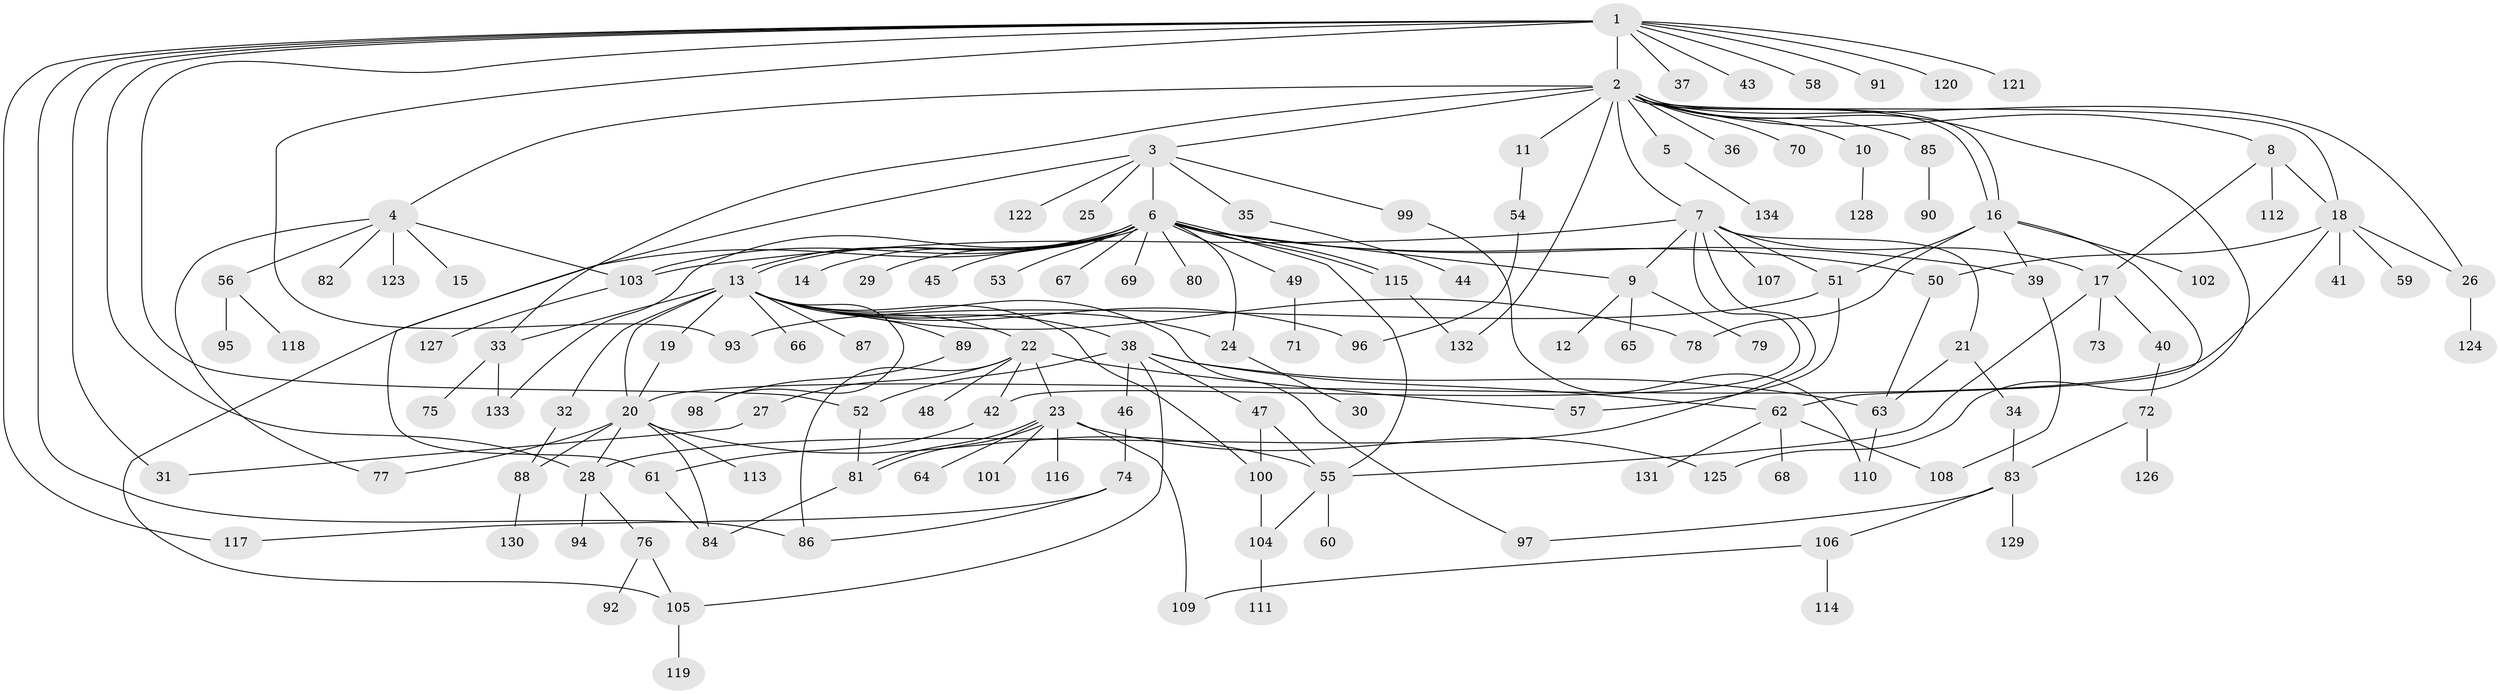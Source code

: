 // Generated by graph-tools (version 1.1) at 2025/11/02/27/25 16:11:12]
// undirected, 134 vertices, 187 edges
graph export_dot {
graph [start="1"]
  node [color=gray90,style=filled];
  1;
  2;
  3;
  4;
  5;
  6;
  7;
  8;
  9;
  10;
  11;
  12;
  13;
  14;
  15;
  16;
  17;
  18;
  19;
  20;
  21;
  22;
  23;
  24;
  25;
  26;
  27;
  28;
  29;
  30;
  31;
  32;
  33;
  34;
  35;
  36;
  37;
  38;
  39;
  40;
  41;
  42;
  43;
  44;
  45;
  46;
  47;
  48;
  49;
  50;
  51;
  52;
  53;
  54;
  55;
  56;
  57;
  58;
  59;
  60;
  61;
  62;
  63;
  64;
  65;
  66;
  67;
  68;
  69;
  70;
  71;
  72;
  73;
  74;
  75;
  76;
  77;
  78;
  79;
  80;
  81;
  82;
  83;
  84;
  85;
  86;
  87;
  88;
  89;
  90;
  91;
  92;
  93;
  94;
  95;
  96;
  97;
  98;
  99;
  100;
  101;
  102;
  103;
  104;
  105;
  106;
  107;
  108;
  109;
  110;
  111;
  112;
  113;
  114;
  115;
  116;
  117;
  118;
  119;
  120;
  121;
  122;
  123;
  124;
  125;
  126;
  127;
  128;
  129;
  130;
  131;
  132;
  133;
  134;
  1 -- 2;
  1 -- 28;
  1 -- 31;
  1 -- 37;
  1 -- 43;
  1 -- 52;
  1 -- 58;
  1 -- 86;
  1 -- 91;
  1 -- 93;
  1 -- 117;
  1 -- 120;
  1 -- 121;
  2 -- 3;
  2 -- 4;
  2 -- 5;
  2 -- 7;
  2 -- 8;
  2 -- 10;
  2 -- 11;
  2 -- 16;
  2 -- 16;
  2 -- 18;
  2 -- 26;
  2 -- 33;
  2 -- 36;
  2 -- 70;
  2 -- 85;
  2 -- 125;
  2 -- 132;
  3 -- 6;
  3 -- 25;
  3 -- 35;
  3 -- 61;
  3 -- 99;
  3 -- 122;
  4 -- 15;
  4 -- 56;
  4 -- 77;
  4 -- 82;
  4 -- 103;
  4 -- 123;
  5 -- 134;
  6 -- 9;
  6 -- 13;
  6 -- 13;
  6 -- 14;
  6 -- 24;
  6 -- 29;
  6 -- 39;
  6 -- 45;
  6 -- 49;
  6 -- 50;
  6 -- 53;
  6 -- 55;
  6 -- 67;
  6 -- 69;
  6 -- 80;
  6 -- 103;
  6 -- 105;
  6 -- 115;
  6 -- 115;
  6 -- 133;
  7 -- 9;
  7 -- 17;
  7 -- 21;
  7 -- 28;
  7 -- 42;
  7 -- 51;
  7 -- 103;
  7 -- 107;
  8 -- 17;
  8 -- 18;
  8 -- 112;
  9 -- 12;
  9 -- 65;
  9 -- 79;
  10 -- 128;
  11 -- 54;
  13 -- 19;
  13 -- 20;
  13 -- 22;
  13 -- 24;
  13 -- 32;
  13 -- 33;
  13 -- 38;
  13 -- 66;
  13 -- 78;
  13 -- 87;
  13 -- 89;
  13 -- 96;
  13 -- 97;
  13 -- 98;
  13 -- 100;
  16 -- 39;
  16 -- 51;
  16 -- 62;
  16 -- 78;
  16 -- 102;
  17 -- 40;
  17 -- 55;
  17 -- 73;
  18 -- 20;
  18 -- 26;
  18 -- 41;
  18 -- 50;
  18 -- 59;
  19 -- 20;
  20 -- 28;
  20 -- 55;
  20 -- 77;
  20 -- 84;
  20 -- 88;
  20 -- 113;
  21 -- 34;
  21 -- 63;
  22 -- 23;
  22 -- 27;
  22 -- 42;
  22 -- 48;
  22 -- 57;
  22 -- 86;
  23 -- 64;
  23 -- 81;
  23 -- 81;
  23 -- 101;
  23 -- 109;
  23 -- 116;
  23 -- 125;
  24 -- 30;
  26 -- 124;
  27 -- 31;
  28 -- 76;
  28 -- 94;
  32 -- 88;
  33 -- 75;
  33 -- 133;
  34 -- 83;
  35 -- 44;
  38 -- 46;
  38 -- 47;
  38 -- 52;
  38 -- 62;
  38 -- 63;
  38 -- 105;
  39 -- 108;
  40 -- 72;
  42 -- 61;
  46 -- 74;
  47 -- 55;
  47 -- 100;
  49 -- 71;
  50 -- 63;
  51 -- 57;
  51 -- 93;
  52 -- 81;
  54 -- 96;
  55 -- 60;
  55 -- 104;
  56 -- 95;
  56 -- 118;
  61 -- 84;
  62 -- 68;
  62 -- 108;
  62 -- 131;
  63 -- 110;
  72 -- 83;
  72 -- 126;
  74 -- 86;
  74 -- 117;
  76 -- 92;
  76 -- 105;
  81 -- 84;
  83 -- 97;
  83 -- 106;
  83 -- 129;
  85 -- 90;
  88 -- 130;
  89 -- 98;
  99 -- 110;
  100 -- 104;
  103 -- 127;
  104 -- 111;
  105 -- 119;
  106 -- 109;
  106 -- 114;
  115 -- 132;
}
